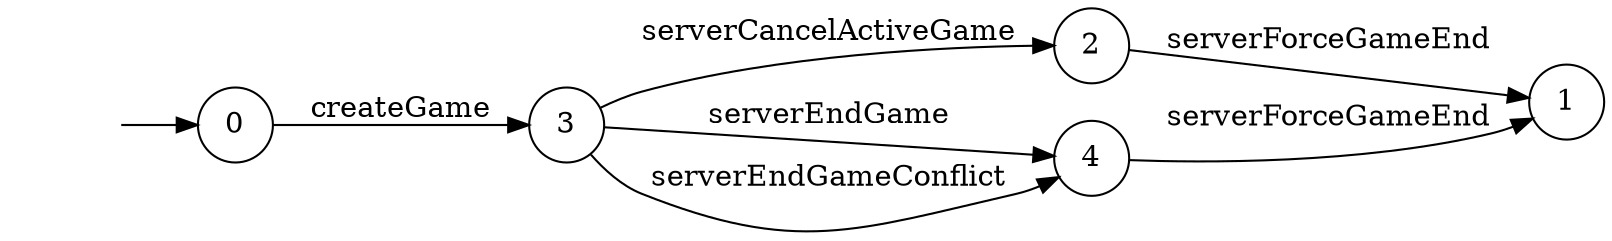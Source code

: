 digraph "./InvConPlus/Dapp-Automata-data/result//gamechannel-fix/0x3e07881993c7542a6da9025550b54331474b21dd/GameChannel/FSM-3" {
	graph [rankdir=LR]
	"" [label="" shape=plaintext]
	2 [label=2 shape=circle]
	1 [label=1 shape=circle]
	3 [label=3 shape=circle]
	0 [label=0 shape=circle]
	4 [label=4 shape=circle]
	"" -> 0 [label=""]
	0 -> 3 [label=createGame]
	3 -> 4 [label=serverEndGame]
	3 -> 2 [label=serverCancelActiveGame]
	3 -> 4 [label=serverEndGameConflict]
	2 -> 1 [label=serverForceGameEnd]
	4 -> 1 [label=serverForceGameEnd]
}
